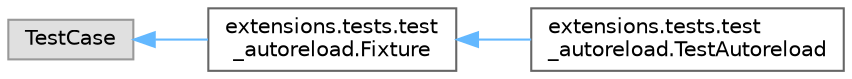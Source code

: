 digraph "Graphical Class Hierarchy"
{
 // LATEX_PDF_SIZE
  bgcolor="transparent";
  edge [fontname=Helvetica,fontsize=10,labelfontname=Helvetica,labelfontsize=10];
  node [fontname=Helvetica,fontsize=10,shape=box,height=0.2,width=0.4];
  rankdir="LR";
  Node0 [id="Node000000",label="TestCase",height=0.2,width=0.4,color="grey60", fillcolor="#E0E0E0", style="filled",tooltip=" "];
  Node0 -> Node1 [id="edge3_Node000000_Node000001",dir="back",color="steelblue1",style="solid",tooltip=" "];
  Node1 [id="Node000001",label="extensions.tests.test\l_autoreload.Fixture",height=0.2,width=0.4,color="grey40", fillcolor="white", style="filled",URL="$classextensions_1_1tests_1_1test__autoreload_1_1_fixture.html",tooltip=" "];
  Node1 -> Node2 [id="edge4_Node000001_Node000002",dir="back",color="steelblue1",style="solid",tooltip=" "];
  Node2 [id="Node000002",label="extensions.tests.test\l_autoreload.TestAutoreload",height=0.2,width=0.4,color="grey40", fillcolor="white", style="filled",URL="$classextensions_1_1tests_1_1test__autoreload_1_1_test_autoreload.html",tooltip=" "];
}
